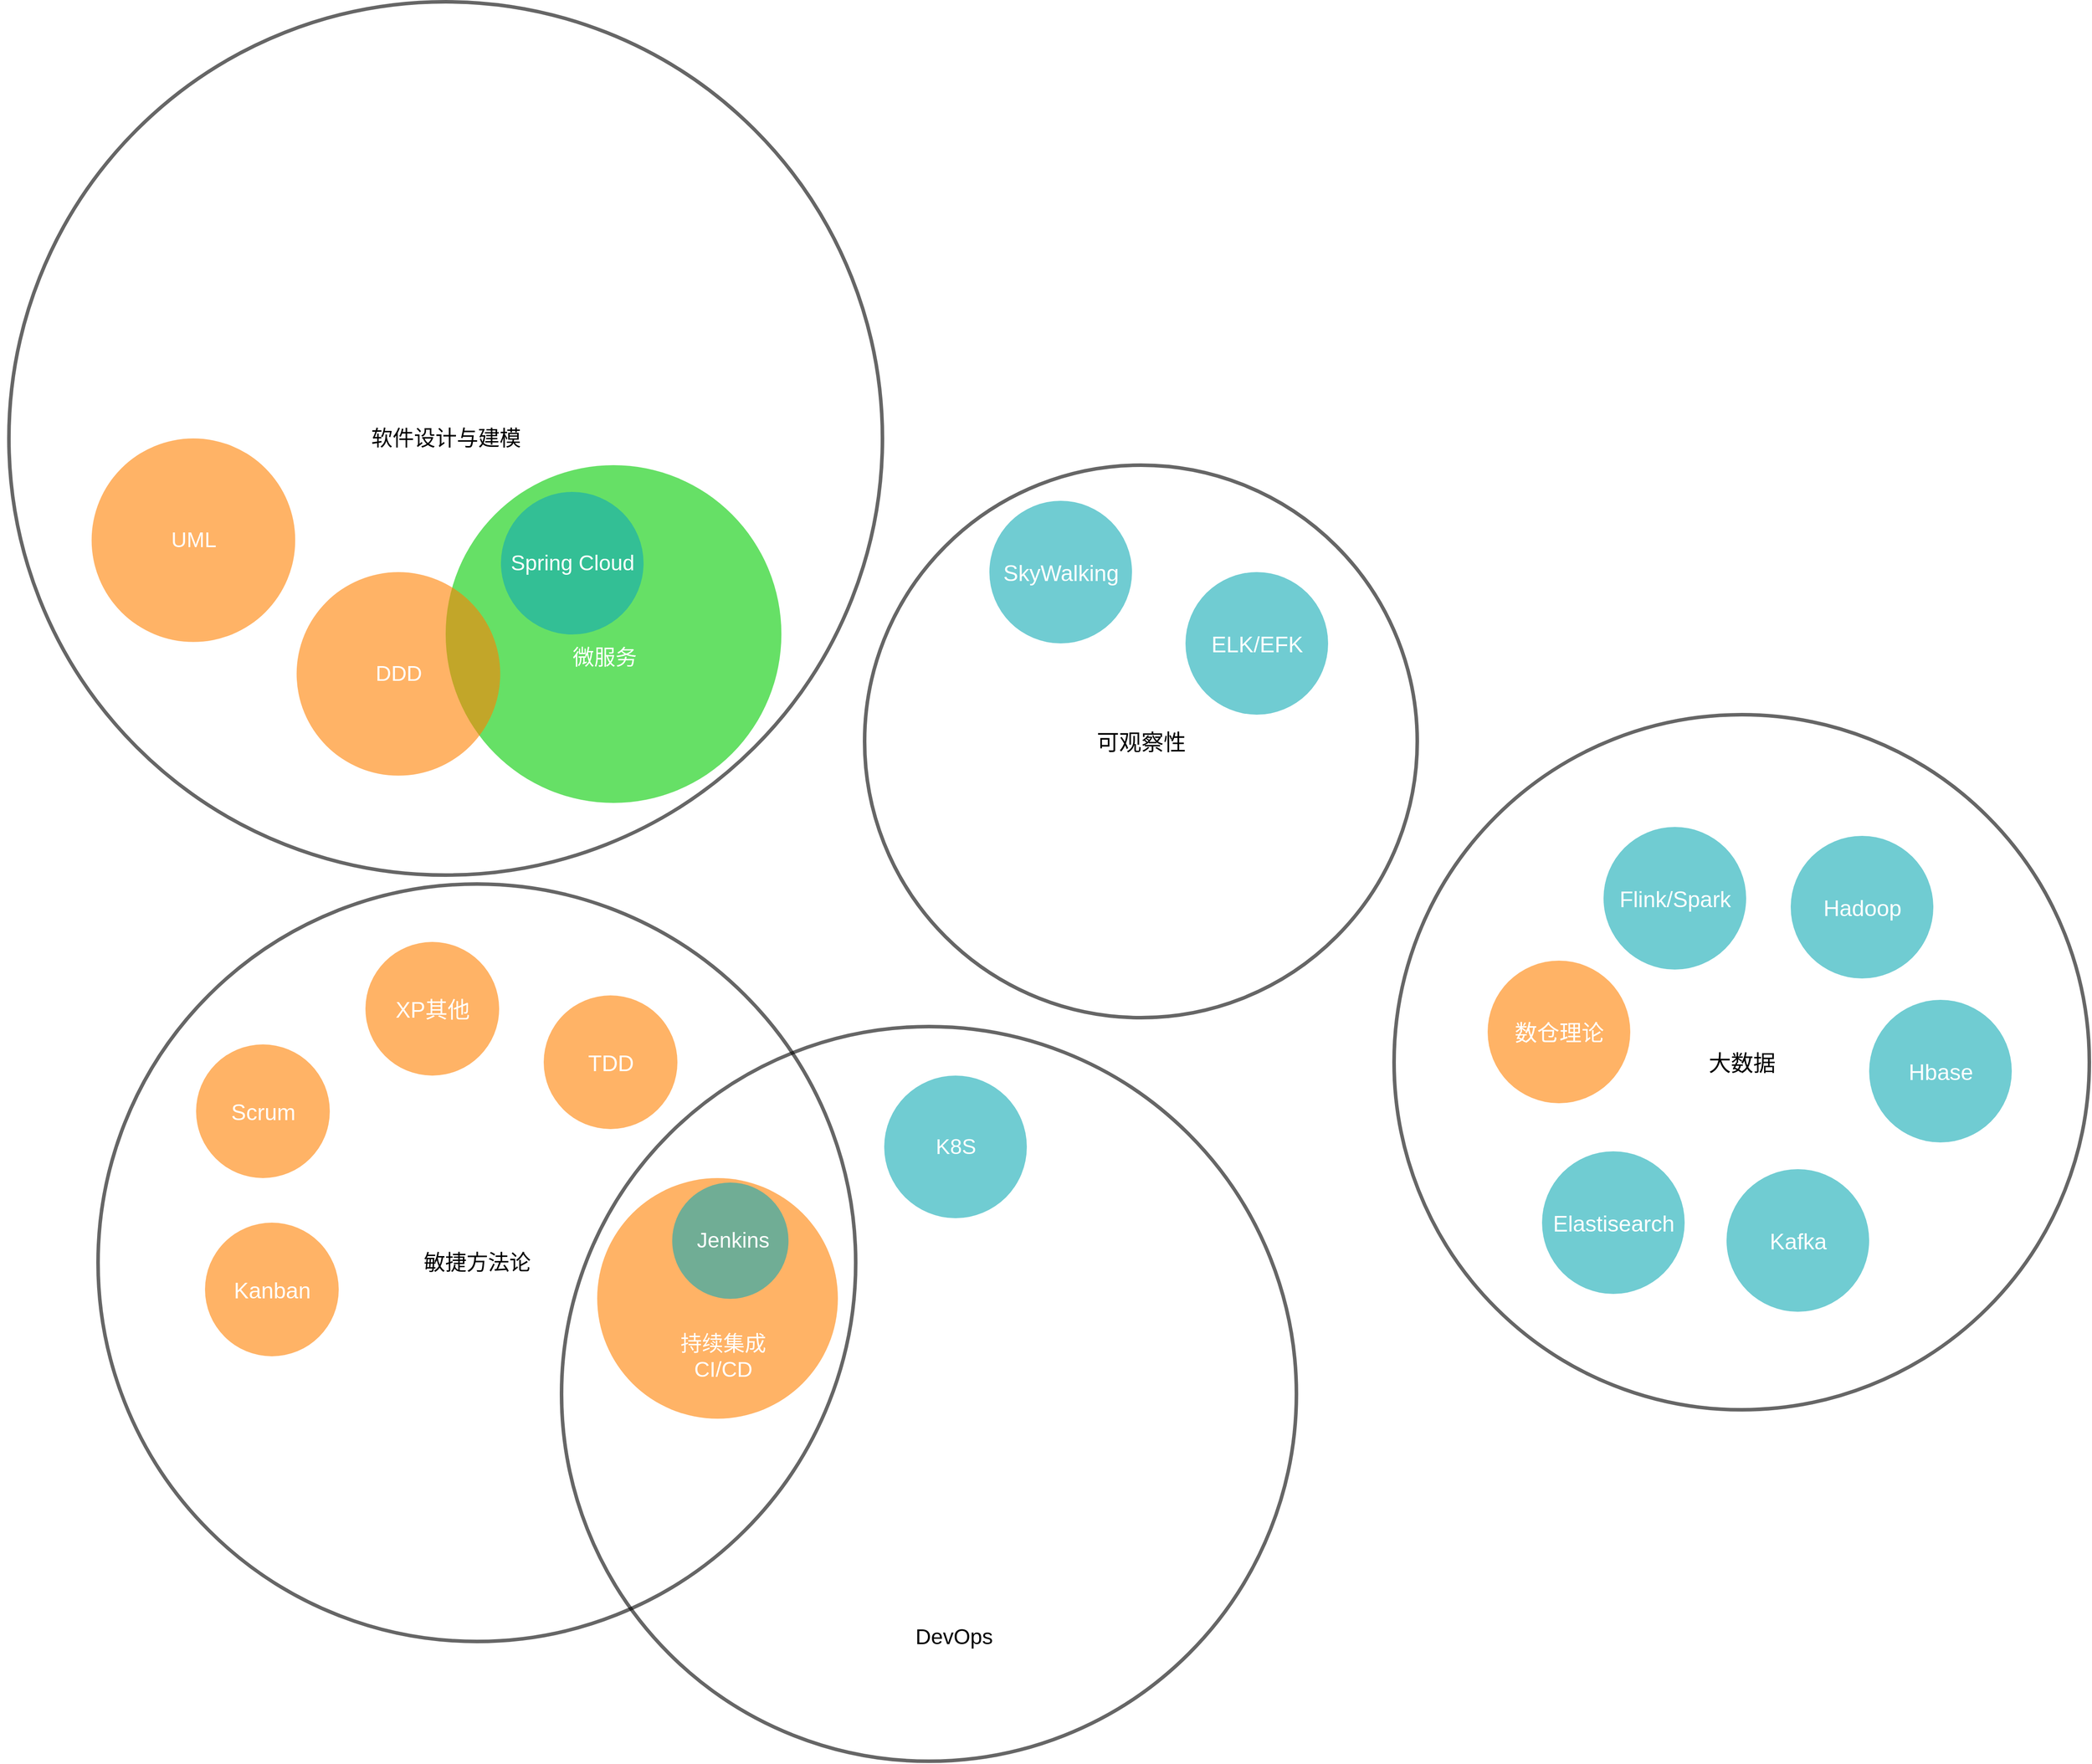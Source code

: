 <mxfile version="12.8.8" type="github" pages="2">
  <diagram id="YguLnfkQG6liReOPlqBq" name="第 1 页">
    <mxGraphModel dx="2680" dy="1627" grid="1" gridSize="10" guides="1" tooltips="1" connect="1" arrows="1" fold="1" page="1" pageScale="1" pageWidth="827" pageHeight="1169" math="0" shadow="0">
      <root>
        <mxCell id="zzVsezNJESSriw6hliC2-0" />
        <mxCell id="zzVsezNJESSriw6hliC2-1" parent="zzVsezNJESSriw6hliC2-0" />
        <mxCell id="n1EONHTixltMgKwFgd6H-40" value="" style="ellipse;fillColor=none;opacity=60;strokeColor=#000000;html=1;fontColor=#FFFFFF;aspect=fixed;strokeWidth=4;" parent="zzVsezNJESSriw6hliC2-1" vertex="1">
          <mxGeometry x="-820" y="370" width="824.43" height="824.43" as="geometry" />
        </mxCell>
        <mxCell id="WouIRSoQqBLU_dIcHEdJ-6" value="&lt;font style=&quot;font-size: 24px&quot;&gt;敏捷方法论&lt;/font&gt;" style="ellipse;fillColor=none;opacity=60;strokeColor=#000000;html=1;fontColor=#000000;aspect=fixed;strokeWidth=4;" parent="zzVsezNJESSriw6hliC2-1" vertex="1">
          <mxGeometry x="-1340" y="210" width="850" height="850" as="geometry" />
        </mxCell>
        <mxCell id="n1EONHTixltMgKwFgd6H-4" value="Revolution" style="text;fontSize=24;align=center;verticalAlign=middle;html=1;fontColor=#FFFFFF;" parent="zzVsezNJESSriw6hliC2-1" vertex="1">
          <mxGeometry x="540" y="320" width="190" height="70" as="geometry" />
        </mxCell>
        <mxCell id="n1EONHTixltMgKwFgd6H-6" value="Military" style="text;align=center;html=1;fontColor=#FFFFFF;fontSize=16;" parent="zzVsezNJESSriw6hliC2-1" vertex="1">
          <mxGeometry x="410" y="290" width="40" height="40" as="geometry" />
        </mxCell>
        <mxCell id="n1EONHTixltMgKwFgd6H-7" value="Conflict" style="text;align=center;html=1;fontColor=#FFFFFF;fontSize=16;" parent="zzVsezNJESSriw6hliC2-1" vertex="1">
          <mxGeometry x="290" y="510" width="40" height="40" as="geometry" />
        </mxCell>
        <mxCell id="n1EONHTixltMgKwFgd6H-8" value="Chaos" style="text;align=center;html=1;fontColor=#FFFFFF;fontSize=16;" parent="zzVsezNJESSriw6hliC2-1" vertex="1">
          <mxGeometry x="540" y="510" width="40" height="40" as="geometry" />
        </mxCell>
        <mxCell id="n1EONHTixltMgKwFgd6H-9" value="Balance" style="text;align=center;html=1;fontColor=#FFFFFF;fontSize=16;" parent="zzVsezNJESSriw6hliC2-1" vertex="1">
          <mxGeometry x="410" y="440" width="40" height="40" as="geometry" />
        </mxCell>
        <mxCell id="n1EONHTixltMgKwFgd6H-51" value="&lt;font color=&quot;#000000&quot;&gt;DevOps&lt;/font&gt;" style="text;fontSize=24;align=center;verticalAlign=middle;html=1;fontColor=#FFFFFF;" parent="zzVsezNJESSriw6hliC2-1" vertex="1">
          <mxGeometry x="-470" y="1020" width="180" height="70" as="geometry" />
        </mxCell>
        <mxCell id="WouIRSoQqBLU_dIcHEdJ-8" value="" style="group" parent="zzVsezNJESSriw6hliC2-1" vertex="1" connectable="0">
          <mxGeometry x="-780" y="540" width="281.12" height="270" as="geometry" />
        </mxCell>
        <mxCell id="n1EONHTixltMgKwFgd6H-16" value="" style="ellipse;fillColor=#FF8000;opacity=60;strokeColor=none;html=1;fontColor=#FFFFFF;aspect=fixed;" parent="WouIRSoQqBLU_dIcHEdJ-8" vertex="1">
          <mxGeometry width="270.0" height="270.0" as="geometry" />
        </mxCell>
        <mxCell id="n1EONHTixltMgKwFgd6H-17" value="持续集成&lt;br&gt;CI/CD" style="text;fontSize=24;align=center;verticalAlign=middle;html=1;fontColor=#FFFFFF;" parent="WouIRSoQqBLU_dIcHEdJ-8" vertex="1">
          <mxGeometry x="38.74" y="190.004" width="203.645" height="19.464" as="geometry" />
        </mxCell>
        <mxCell id="iRJmdEVSlf2xV_HENHgT-30" value="" style="group" parent="WouIRSoQqBLU_dIcHEdJ-8" vertex="1" connectable="0">
          <mxGeometry x="23.026" y="4.998" width="258.09" height="130.464" as="geometry" />
        </mxCell>
        <mxCell id="n1EONHTixltMgKwFgd6H-38" value="" style="ellipse;fillColor=#12AAB5;opacity=60;strokeColor=none;html=1;fontColor=#FFFFFF;aspect=fixed;" parent="iRJmdEVSlf2xV_HENHgT-30" vertex="1">
          <mxGeometry x="61.127" width="130.464" height="130.464" as="geometry" />
        </mxCell>
        <mxCell id="n1EONHTixltMgKwFgd6H-39" value="Jenkins" style="text;fontSize=24;align=center;verticalAlign=middle;html=1;fontColor=#FFFFFF;" parent="iRJmdEVSlf2xV_HENHgT-30" vertex="1">
          <mxGeometry y="19.57" width="258.09" height="91.325" as="geometry" />
        </mxCell>
        <mxCell id="n1EONHTixltMgKwFgd6H-49" value="" style="group" parent="zzVsezNJESSriw6hliC2-1" vertex="1" connectable="0">
          <mxGeometry x="-530" y="425" width="304" height="160" as="geometry" />
        </mxCell>
        <mxCell id="n1EONHTixltMgKwFgd6H-19" value="" style="ellipse;fillColor=#12AAB5;opacity=60;strokeColor=none;html=1;fontColor=#FFFFFF;aspect=fixed;" parent="n1EONHTixltMgKwFgd6H-49" vertex="1">
          <mxGeometry x="72" width="160" height="160" as="geometry" />
        </mxCell>
        <mxCell id="n1EONHTixltMgKwFgd6H-20" value="K8S" style="text;fontSize=24;align=center;verticalAlign=middle;html=1;fontColor=#FFFFFF;" parent="n1EONHTixltMgKwFgd6H-49" vertex="1">
          <mxGeometry y="24" width="304" height="112" as="geometry" />
        </mxCell>
        <mxCell id="WouIRSoQqBLU_dIcHEdJ-21" value="TDD" style="ellipse;fillColor=#FF8000;opacity=60;strokeColor=none;html=1;fontColor=#FFFFFF;aspect=fixed;fontSize=25;" parent="zzVsezNJESSriw6hliC2-1" vertex="1">
          <mxGeometry x="-840" y="335" width="150" height="150" as="geometry" />
        </mxCell>
        <mxCell id="WouIRSoQqBLU_dIcHEdJ-26" value="Scrum" style="ellipse;fillColor=#FF8000;opacity=60;strokeColor=none;html=1;fontColor=#FFFFFF;aspect=fixed;fontSize=25;" parent="zzVsezNJESSriw6hliC2-1" vertex="1">
          <mxGeometry x="-1230" y="390" width="150" height="150" as="geometry" />
        </mxCell>
        <mxCell id="WouIRSoQqBLU_dIcHEdJ-27" value="XP其他" style="ellipse;fillColor=#FF8000;opacity=60;strokeColor=none;html=1;fontColor=#FFFFFF;aspect=fixed;fontSize=25;" parent="zzVsezNJESSriw6hliC2-1" vertex="1">
          <mxGeometry x="-1040" y="275" width="150" height="150" as="geometry" />
        </mxCell>
        <mxCell id="WouIRSoQqBLU_dIcHEdJ-28" value="&lt;font size=&quot;5&quot;&gt;软件设计与建模&lt;/font&gt;" style="ellipse;fillColor=none;opacity=60;strokeColor=#000000;html=1;fontColor=#000000;aspect=fixed;strokeWidth=4;" parent="zzVsezNJESSriw6hliC2-1" vertex="1">
          <mxGeometry x="-1440" y="-780" width="980" height="980" as="geometry" />
        </mxCell>
        <mxCell id="n1EONHTixltMgKwFgd6H-53" value="" style="group" parent="zzVsezNJESSriw6hliC2-1" vertex="1" connectable="0">
          <mxGeometry x="-950" y="-260" width="420.32" height="379" as="geometry" />
        </mxCell>
        <mxCell id="n1EONHTixltMgKwFgd6H-25" value="" style="ellipse;fillColor=#00CC00;opacity=60;strokeColor=none;html=1;fontColor=#FFFFFF;aspect=fixed;" parent="n1EONHTixltMgKwFgd6H-53" vertex="1">
          <mxGeometry width="376.65" height="379" as="geometry" />
        </mxCell>
        <mxCell id="n1EONHTixltMgKwFgd6H-26" value="微服务" style="text;fontSize=24;align=center;verticalAlign=middle;html=1;fontColor=#FFFFFF;" parent="n1EONHTixltMgKwFgd6H-53" vertex="1">
          <mxGeometry x="26.32" y="159" width="304" height="113" as="geometry" />
        </mxCell>
        <mxCell id="iRJmdEVSlf2xV_HENHgT-3" value="" style="group" parent="n1EONHTixltMgKwFgd6H-53" vertex="1" connectable="0">
          <mxGeometry x="-270" y="120.0" width="434" height="228.42" as="geometry" />
        </mxCell>
        <mxCell id="n1EONHTixltMgKwFgd6H-1" value="" style="ellipse;fillColor=#FF8000;opacity=60;strokeColor=none;html=1;fontColor=#FFFFFF;aspect=fixed;" parent="iRJmdEVSlf2xV_HENHgT-3" vertex="1">
          <mxGeometry x="102.789" width="228.419" height="228.419" as="geometry" />
        </mxCell>
        <mxCell id="n1EONHTixltMgKwFgd6H-3" value="DDD" style="text;fontSize=24;align=center;verticalAlign=middle;html=1;fontColor=#FFFFFF;" parent="iRJmdEVSlf2xV_HENHgT-3" vertex="1">
          <mxGeometry y="34.263" width="434" height="159.894" as="geometry" />
        </mxCell>
        <mxCell id="n1EONHTixltMgKwFgd6H-21" value="" style="group" parent="n1EONHTixltMgKwFgd6H-53" vertex="1" connectable="0">
          <mxGeometry x="-10" y="30" width="304" height="160" as="geometry" />
        </mxCell>
        <mxCell id="n1EONHTixltMgKwFgd6H-22" value="" style="ellipse;fillColor=#12AAB5;opacity=60;strokeColor=none;html=1;fontColor=#FFFFFF;aspect=fixed;" parent="n1EONHTixltMgKwFgd6H-21" vertex="1">
          <mxGeometry x="72" width="160" height="160" as="geometry" />
        </mxCell>
        <mxCell id="n1EONHTixltMgKwFgd6H-23" value="Spring Cloud" style="text;fontSize=24;align=center;verticalAlign=middle;html=1;fontColor=#FFFFFF;" parent="n1EONHTixltMgKwFgd6H-21" vertex="1">
          <mxGeometry y="24" width="304" height="112" as="geometry" />
        </mxCell>
        <mxCell id="WouIRSoQqBLU_dIcHEdJ-31" value="" style="group" parent="zzVsezNJESSriw6hliC2-1" vertex="1" connectable="0">
          <mxGeometry x="-1450" y="-290" width="434" height="228.42" as="geometry" />
        </mxCell>
        <mxCell id="WouIRSoQqBLU_dIcHEdJ-32" value="" style="ellipse;fillColor=#FF8000;opacity=60;strokeColor=none;html=1;fontColor=#FFFFFF;aspect=fixed;" parent="WouIRSoQqBLU_dIcHEdJ-31" vertex="1">
          <mxGeometry x="102.789" width="228.419" height="228.419" as="geometry" />
        </mxCell>
        <mxCell id="WouIRSoQqBLU_dIcHEdJ-33" value="UML" style="text;fontSize=24;align=center;verticalAlign=middle;html=1;fontColor=#FFFFFF;" parent="WouIRSoQqBLU_dIcHEdJ-31" vertex="1">
          <mxGeometry y="34.263" width="434" height="159.894" as="geometry" />
        </mxCell>
        <mxCell id="WouIRSoQqBLU_dIcHEdJ-2" value="&lt;font color=&quot;#000000&quot; style=&quot;font-size: 25px&quot;&gt;可观察性&lt;/font&gt;" style="ellipse;fillColor=none;opacity=60;strokeColor=#000000;html=1;fontColor=#FFFFFF;aspect=fixed;strokeWidth=4;" parent="zzVsezNJESSriw6hliC2-1" vertex="1">
          <mxGeometry x="-480" y="-260" width="620" height="620" as="geometry" />
        </mxCell>
        <mxCell id="WouIRSoQqBLU_dIcHEdJ-4" value="SkyWalking" style="ellipse;fillColor=#12AAB5;opacity=60;strokeColor=none;html=1;fontColor=#FFFFFF;aspect=fixed;fontSize=25;" parent="zzVsezNJESSriw6hliC2-1" vertex="1">
          <mxGeometry x="-340" y="-220" width="160" height="160" as="geometry" />
        </mxCell>
        <mxCell id="WouIRSoQqBLU_dIcHEdJ-5" value="ELK/EFK" style="ellipse;fillColor=#12AAB5;opacity=60;strokeColor=none;html=1;fontColor=#FFFFFF;aspect=fixed;fontSize=25;" parent="zzVsezNJESSriw6hliC2-1" vertex="1">
          <mxGeometry x="-120" y="-140" width="160" height="160" as="geometry" />
        </mxCell>
        <mxCell id="iRJmdEVSlf2xV_HENHgT-5" value="&lt;font color=&quot;#000000&quot;&gt;&lt;span style=&quot;font-size: 25px&quot;&gt;大数据&lt;/span&gt;&lt;/font&gt;" style="ellipse;fillColor=none;opacity=60;strokeColor=#000000;html=1;fontColor=#FFFFFF;aspect=fixed;strokeWidth=4;" parent="zzVsezNJESSriw6hliC2-1" vertex="1">
          <mxGeometry x="114" y="20" width="780" height="780" as="geometry" />
        </mxCell>
        <mxCell id="iRJmdEVSlf2xV_HENHgT-21" value="Elastisearch" style="ellipse;fillColor=#12AAB5;opacity=60;strokeColor=none;html=1;fontColor=#FFFFFF;aspect=fixed;fontSize=25;" parent="zzVsezNJESSriw6hliC2-1" vertex="1">
          <mxGeometry x="280" y="510" width="160" height="160" as="geometry" />
        </mxCell>
        <mxCell id="iRJmdEVSlf2xV_HENHgT-24" value="Kafka" style="ellipse;fillColor=#12AAB5;opacity=60;strokeColor=none;html=1;fontColor=#FFFFFF;aspect=fixed;fontSize=25;" parent="zzVsezNJESSriw6hliC2-1" vertex="1">
          <mxGeometry x="487" y="530" width="160" height="160" as="geometry" />
        </mxCell>
        <mxCell id="iRJmdEVSlf2xV_HENHgT-18" value="Hbase" style="ellipse;fillColor=#12AAB5;opacity=60;strokeColor=none;html=1;fontColor=#FFFFFF;aspect=fixed;fontSize=25;" parent="zzVsezNJESSriw6hliC2-1" vertex="1">
          <mxGeometry x="647" y="340" width="160" height="160" as="geometry" />
        </mxCell>
        <mxCell id="iRJmdEVSlf2xV_HENHgT-10" value="Hadoop" style="ellipse;fillColor=#12AAB5;opacity=60;strokeColor=none;html=1;fontColor=#FFFFFF;aspect=fixed;fontSize=25;" parent="zzVsezNJESSriw6hliC2-1" vertex="1">
          <mxGeometry x="559" y="156" width="160" height="160" as="geometry" />
        </mxCell>
        <mxCell id="iRJmdEVSlf2xV_HENHgT-7" value="Flink/Spark" style="ellipse;fillColor=#12AAB5;opacity=60;strokeColor=none;html=1;fontColor=#FFFFFF;aspect=fixed;fontSize=25;" parent="zzVsezNJESSriw6hliC2-1" vertex="1">
          <mxGeometry x="349" y="146" width="160" height="160" as="geometry" />
        </mxCell>
        <mxCell id="iRJmdEVSlf2xV_HENHgT-28" value="数仓理论" style="ellipse;fillColor=#FF8000;opacity=60;strokeColor=none;html=1;fontColor=#FFFFFF;aspect=fixed;fontSize=25;" parent="zzVsezNJESSriw6hliC2-1" vertex="1">
          <mxGeometry x="219" y="296" width="160" height="160" as="geometry" />
        </mxCell>
        <mxCell id="WouIRSoQqBLU_dIcHEdJ-35" value="Kanban" style="ellipse;fillColor=#FF8000;opacity=60;strokeColor=none;html=1;fontColor=#FFFFFF;aspect=fixed;fontSize=25;" parent="zzVsezNJESSriw6hliC2-1" vertex="1">
          <mxGeometry x="-1220" y="590" width="150" height="150" as="geometry" />
        </mxCell>
      </root>
    </mxGraphModel>
  </diagram>
  <diagram id="8mZi4tCIqp9elqEr2Pgw" name="第 2 页">
    <mxGraphModel dx="1026" dy="457" grid="1" gridSize="10" guides="1" tooltips="1" connect="1" arrows="1" fold="1" page="1" pageScale="1" pageWidth="1600" pageHeight="900" math="0" shadow="0">
      <root>
        <mxCell id="LKHF8cjZIPK_1hSjcP4g-0" />
        <mxCell id="LKHF8cjZIPK_1hSjcP4g-1" parent="LKHF8cjZIPK_1hSjcP4g-0" />
        <mxCell id="LKHF8cjZIPK_1hSjcP4g-3" value="节点B" style="ellipse;whiteSpace=wrap;html=1;aspect=fixed;" vertex="1" parent="LKHF8cjZIPK_1hSjcP4g-1">
          <mxGeometry x="490" y="140" width="80" height="80" as="geometry" />
        </mxCell>
        <mxCell id="LKHF8cjZIPK_1hSjcP4g-4" value="缓存" style="ellipse;whiteSpace=wrap;html=1;aspect=fixed;" vertex="1" parent="LKHF8cjZIPK_1hSjcP4g-1">
          <mxGeometry x="160" y="250" width="80" height="80" as="geometry" />
        </mxCell>
        <mxCell id="LKHF8cjZIPK_1hSjcP4g-5" value="消息队列" style="ellipse;whiteSpace=wrap;html=1;aspect=fixed;" vertex="1" parent="LKHF8cjZIPK_1hSjcP4g-1">
          <mxGeometry x="270" y="250" width="80" height="80" as="geometry" />
        </mxCell>
        <mxCell id="LKHF8cjZIPK_1hSjcP4g-6" value="推拉模型" style="ellipse;whiteSpace=wrap;html=1;aspect=fixed;" vertex="1" parent="LKHF8cjZIPK_1hSjcP4g-1">
          <mxGeometry x="380" y="250" width="80" height="80" as="geometry" />
        </mxCell>
        <mxCell id="LKHF8cjZIPK_1hSjcP4g-7" value="CQRS的Q同步" style="rounded=1;whiteSpace=wrap;html=1;" vertex="1" parent="LKHF8cjZIPK_1hSjcP4g-1">
          <mxGeometry x="500" y="260" width="120" height="60" as="geometry" />
        </mxCell>
        <mxCell id="LKHF8cjZIPK_1hSjcP4g-8" value="节点A" style="ellipse;whiteSpace=wrap;html=1;aspect=fixed;" vertex="1" parent="LKHF8cjZIPK_1hSjcP4g-1">
          <mxGeometry x="270" y="130" width="80" height="80" as="geometry" />
        </mxCell>
        <mxCell id="LKHF8cjZIPK_1hSjcP4g-10" value="" style="endArrow=classic;html=1;entryX=0;entryY=0;entryDx=0;entryDy=0;exitX=0.975;exitY=0.3;exitDx=0;exitDy=0;exitPerimeter=0;" edge="1" parent="LKHF8cjZIPK_1hSjcP4g-1" source="LKHF8cjZIPK_1hSjcP4g-8" target="LKHF8cjZIPK_1hSjcP4g-3">
          <mxGeometry width="50" height="50" relative="1" as="geometry">
            <mxPoint x="350" y="170" as="sourcePoint" />
            <mxPoint x="400" y="120" as="targetPoint" />
          </mxGeometry>
        </mxCell>
        <mxCell id="LKHF8cjZIPK_1hSjcP4g-11" value="" style="endArrow=classic;html=1;exitX=0;exitY=0.5;exitDx=0;exitDy=0;entryX=1;entryY=0.638;entryDx=0;entryDy=0;entryPerimeter=0;" edge="1" parent="LKHF8cjZIPK_1hSjcP4g-1" source="LKHF8cjZIPK_1hSjcP4g-3" target="LKHF8cjZIPK_1hSjcP4g-8">
          <mxGeometry width="50" height="50" relative="1" as="geometry">
            <mxPoint x="350" y="260" as="sourcePoint" />
            <mxPoint x="400" y="210" as="targetPoint" />
          </mxGeometry>
        </mxCell>
      </root>
    </mxGraphModel>
  </diagram>
</mxfile>
